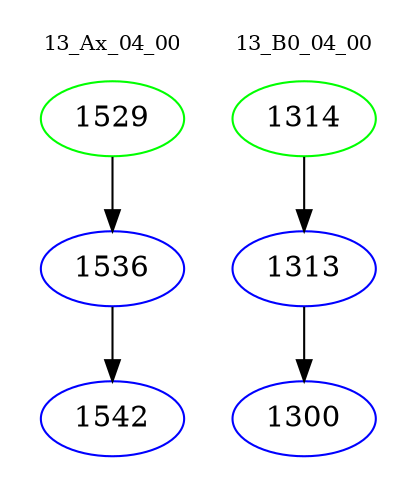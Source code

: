 digraph{
subgraph cluster_0 {
color = white
label = "13_Ax_04_00";
fontsize=10;
T0_1529 [label="1529", color="green"]
T0_1529 -> T0_1536 [color="black"]
T0_1536 [label="1536", color="blue"]
T0_1536 -> T0_1542 [color="black"]
T0_1542 [label="1542", color="blue"]
}
subgraph cluster_1 {
color = white
label = "13_B0_04_00";
fontsize=10;
T1_1314 [label="1314", color="green"]
T1_1314 -> T1_1313 [color="black"]
T1_1313 [label="1313", color="blue"]
T1_1313 -> T1_1300 [color="black"]
T1_1300 [label="1300", color="blue"]
}
}
